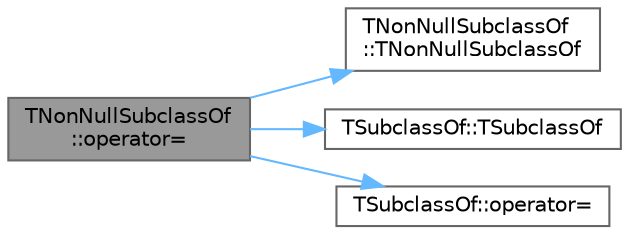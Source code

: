 digraph "TNonNullSubclassOf::operator="
{
 // INTERACTIVE_SVG=YES
 // LATEX_PDF_SIZE
  bgcolor="transparent";
  edge [fontname=Helvetica,fontsize=10,labelfontname=Helvetica,labelfontsize=10];
  node [fontname=Helvetica,fontsize=10,shape=box,height=0.2,width=0.4];
  rankdir="LR";
  Node1 [id="Node000001",label="TNonNullSubclassOf\l::operator=",height=0.2,width=0.4,color="gray40", fillcolor="grey60", style="filled", fontcolor="black",tooltip="Assignment operator, will only compile if types are compatible."];
  Node1 -> Node2 [id="edge1_Node000001_Node000002",color="steelblue1",style="solid",tooltip=" "];
  Node2 [id="Node000002",label="TNonNullSubclassOf\l::TNonNullSubclassOf",height=0.2,width=0.4,color="grey40", fillcolor="white", style="filled",URL="$da/d46/classTNonNullSubclassOf.html#aa1750a36cc97e42bcbb64f52d87add5d",tooltip="Default Constructor, defaults to null."];
  Node1 -> Node3 [id="edge2_Node000001_Node000003",color="steelblue1",style="solid",tooltip=" "];
  Node3 [id="Node000003",label="TSubclassOf::TSubclassOf",height=0.2,width=0.4,color="grey40", fillcolor="white", style="filled",URL="$dd/d22/classTSubclassOf.html#aa4832ac8829c8308067d2616ddcdd3a5",tooltip=" "];
  Node1 -> Node4 [id="edge3_Node000001_Node000004",color="steelblue1",style="solid",tooltip=" "];
  Node4 [id="Node000004",label="TSubclassOf::operator=",height=0.2,width=0.4,color="grey40", fillcolor="white", style="filled",URL="$dd/d22/classTSubclassOf.html#a2af6a34d9207d4412bb42b74464fe1d1",tooltip=" "];
}
